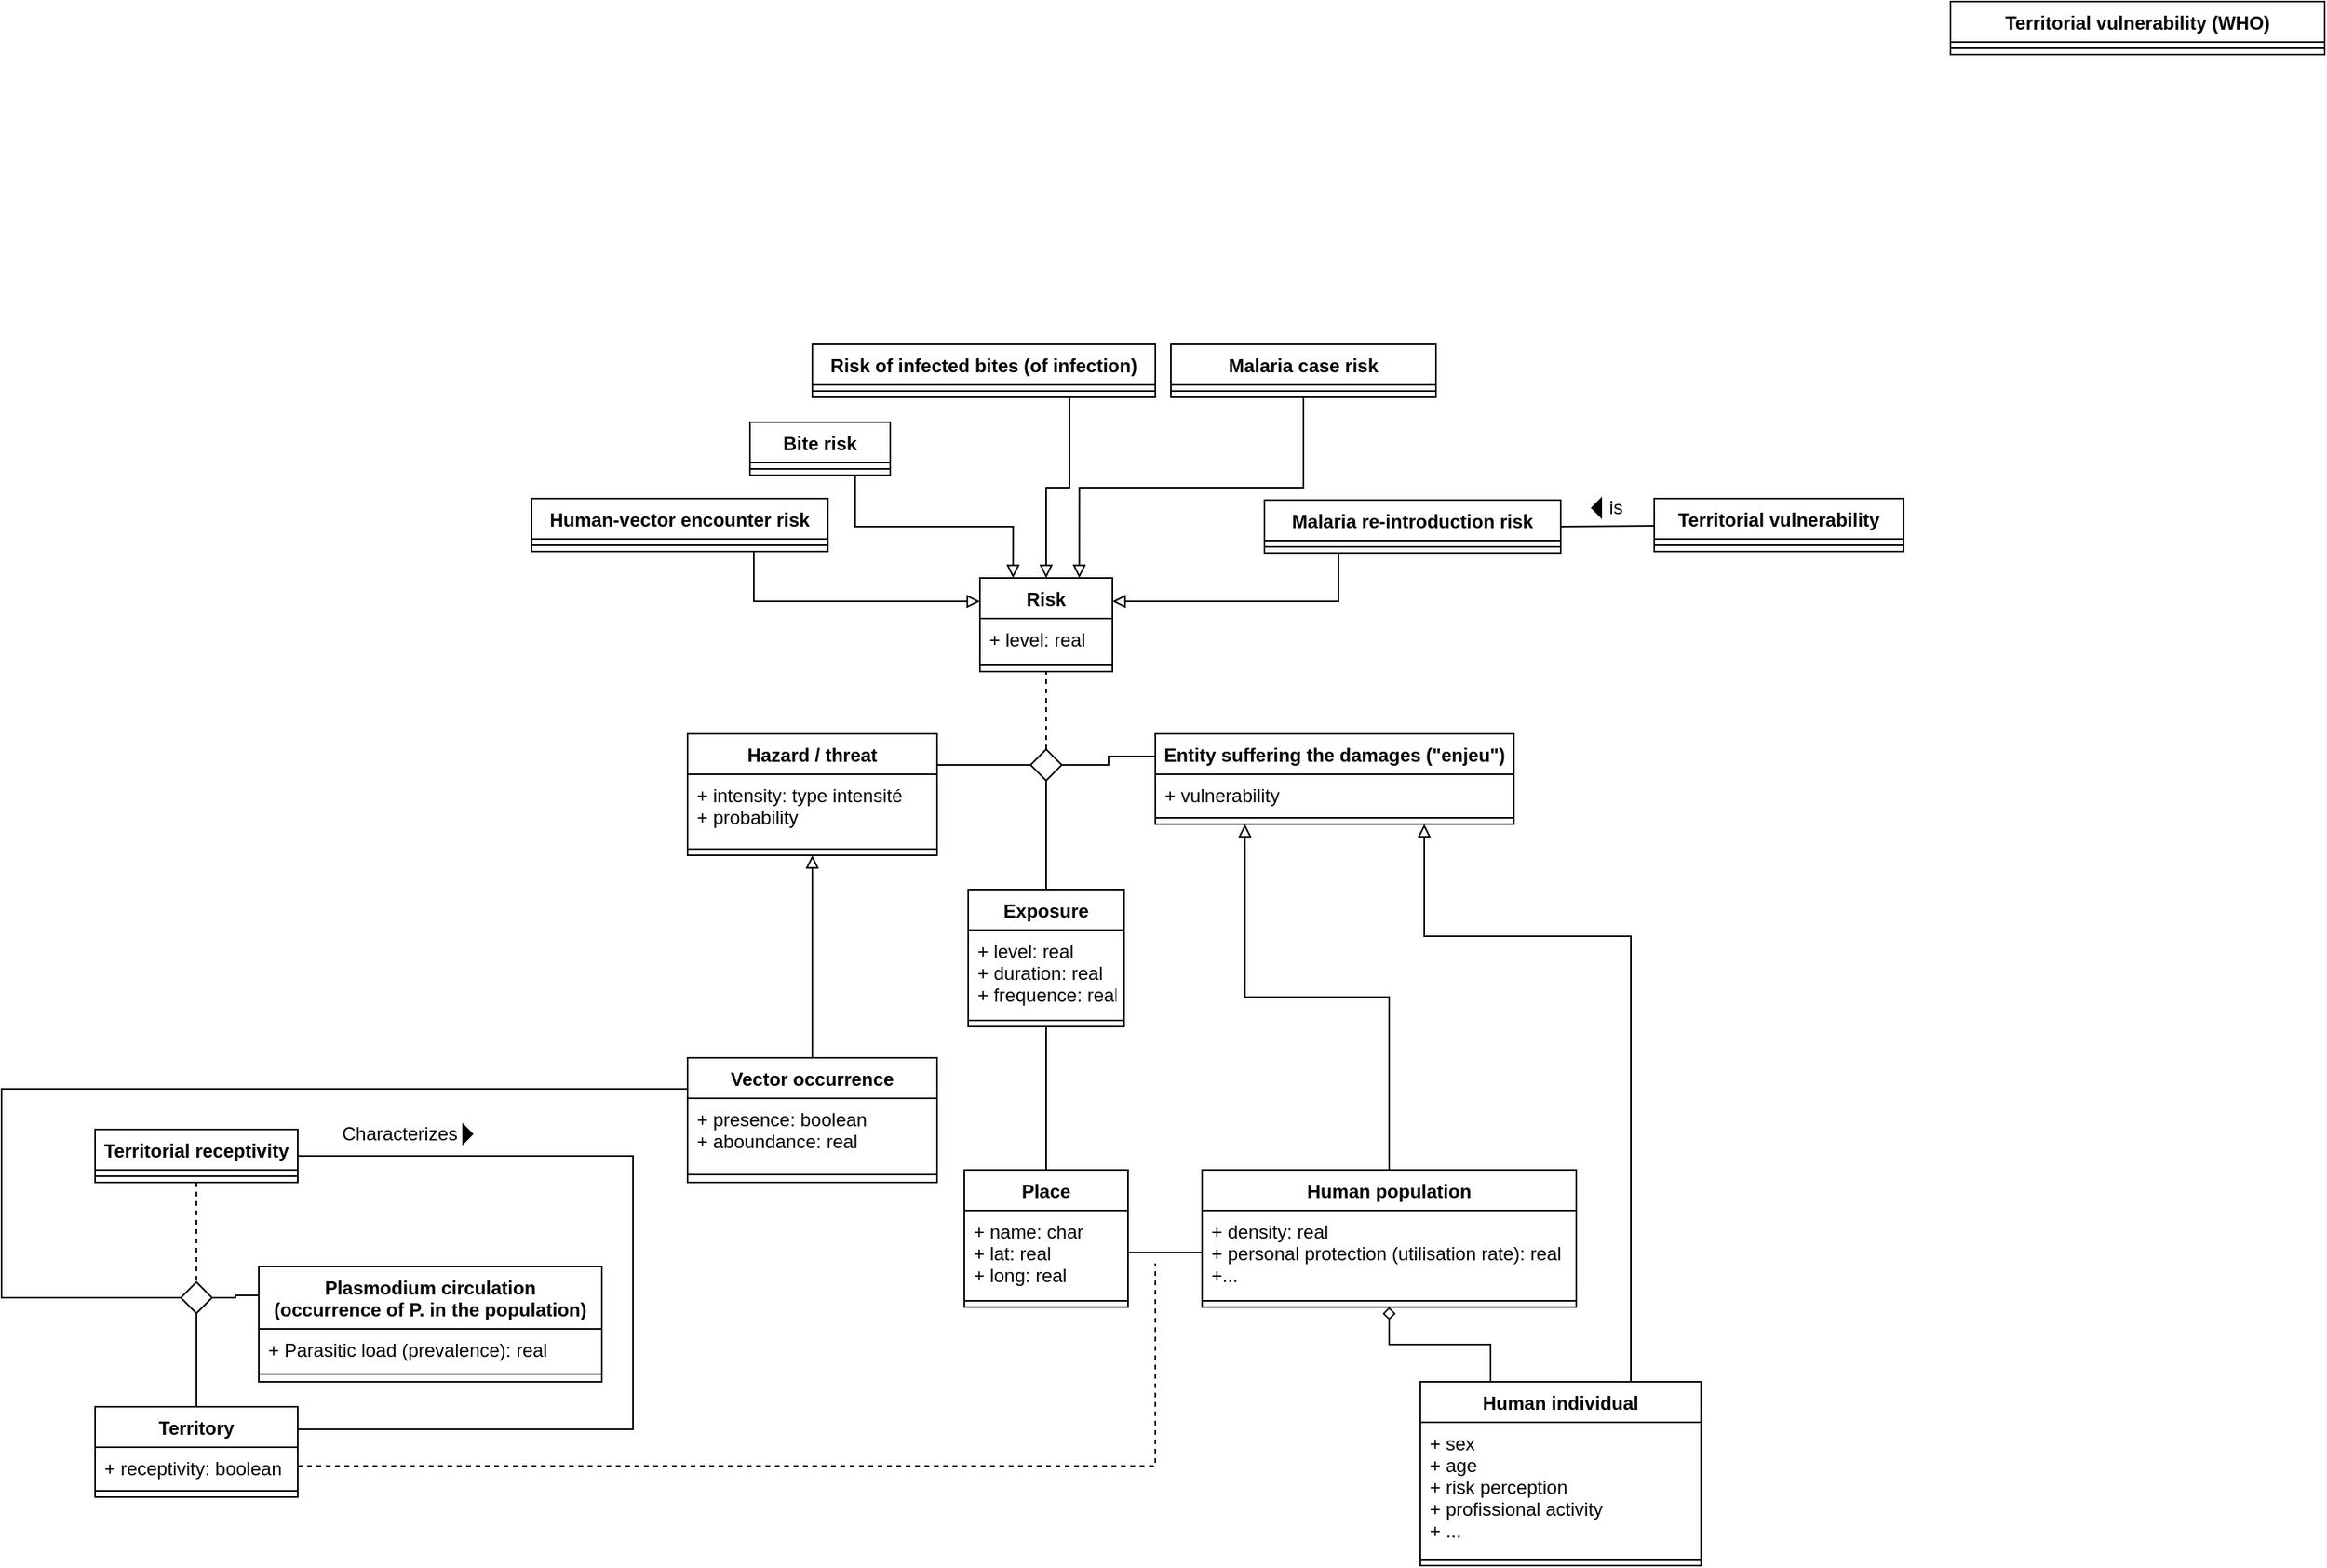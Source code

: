 <mxfile version="20.3.7" type="github">
  <diagram id="4jMAq7Epy0fZq3VpoCym" name="Page-1">
    <mxGraphModel dx="2182" dy="1946" grid="1" gridSize="10" guides="1" tooltips="1" connect="1" arrows="1" fold="1" page="1" pageScale="1" pageWidth="827" pageHeight="1169" math="0" shadow="0">
      <root>
        <mxCell id="0" />
        <mxCell id="1" parent="0" />
        <mxCell id="VpQbNV9sELUUHLruqdH7-1" value="Exposure" style="swimlane;fontStyle=1;align=center;verticalAlign=top;childLayout=stackLayout;horizontal=1;startSize=26;horizontalStack=0;resizeParent=1;resizeParentMax=0;resizeLast=0;collapsible=1;marginBottom=0;" vertex="1" parent="1">
          <mxGeometry x="340" y="450" width="100" height="88" as="geometry">
            <mxRectangle x="600" y="310" width="90" height="26" as="alternateBounds" />
          </mxGeometry>
        </mxCell>
        <mxCell id="VpQbNV9sELUUHLruqdH7-2" value="+ level: real&#xa;+ duration: real&#xa;+ frequence: real" style="text;strokeColor=none;fillColor=none;align=left;verticalAlign=top;spacingLeft=4;spacingRight=4;overflow=hidden;rotatable=0;points=[[0,0.5],[1,0.5]];portConstraint=eastwest;" vertex="1" parent="VpQbNV9sELUUHLruqdH7-1">
          <mxGeometry y="26" width="100" height="54" as="geometry" />
        </mxCell>
        <mxCell id="VpQbNV9sELUUHLruqdH7-3" value="" style="line;strokeWidth=1;fillColor=none;align=left;verticalAlign=middle;spacingTop=-1;spacingLeft=3;spacingRight=3;rotatable=0;labelPosition=right;points=[];portConstraint=eastwest;" vertex="1" parent="VpQbNV9sELUUHLruqdH7-1">
          <mxGeometry y="80" width="100" height="8" as="geometry" />
        </mxCell>
        <mxCell id="VpQbNV9sELUUHLruqdH7-6" value="Hazard / threat" style="swimlane;fontStyle=1;align=center;verticalAlign=top;childLayout=stackLayout;horizontal=1;startSize=26;horizontalStack=0;resizeParent=1;resizeParentMax=0;resizeLast=0;collapsible=1;marginBottom=0;" vertex="1" parent="1">
          <mxGeometry x="160" y="350" width="160" height="78" as="geometry" />
        </mxCell>
        <mxCell id="VpQbNV9sELUUHLruqdH7-7" value="+ intensity: type intensité&#xa;+ probability" style="text;strokeColor=none;fillColor=none;align=left;verticalAlign=top;spacingLeft=4;spacingRight=4;overflow=hidden;rotatable=0;points=[[0,0.5],[1,0.5]];portConstraint=eastwest;" vertex="1" parent="VpQbNV9sELUUHLruqdH7-6">
          <mxGeometry y="26" width="160" height="44" as="geometry" />
        </mxCell>
        <mxCell id="VpQbNV9sELUUHLruqdH7-8" value="" style="line;strokeWidth=1;fillColor=none;align=left;verticalAlign=middle;spacingTop=-1;spacingLeft=3;spacingRight=3;rotatable=0;labelPosition=right;points=[];portConstraint=eastwest;" vertex="1" parent="VpQbNV9sELUUHLruqdH7-6">
          <mxGeometry y="70" width="160" height="8" as="geometry" />
        </mxCell>
        <mxCell id="VpQbNV9sELUUHLruqdH7-9" style="edgeStyle=orthogonalEdgeStyle;rounded=0;orthogonalLoop=1;jettySize=auto;html=1;exitX=0.5;exitY=0;exitDx=0;exitDy=0;endArrow=none;endFill=0;dashed=1;entryX=0.5;entryY=1;entryDx=0;entryDy=0;" edge="1" parent="1" source="VpQbNV9sELUUHLruqdH7-11" target="VpQbNV9sELUUHLruqdH7-14">
          <mxGeometry relative="1" as="geometry">
            <mxPoint x="390" y="280" as="targetPoint" />
          </mxGeometry>
        </mxCell>
        <mxCell id="VpQbNV9sELUUHLruqdH7-10" style="edgeStyle=elbowEdgeStyle;rounded=0;orthogonalLoop=1;jettySize=auto;html=1;exitX=1;exitY=0.5;exitDx=0;exitDy=0;entryX=0;entryY=0.25;entryDx=0;entryDy=0;endArrow=none;endFill=0;" edge="1" parent="1" source="VpQbNV9sELUUHLruqdH7-11" target="VpQbNV9sELUUHLruqdH7-72">
          <mxGeometry relative="1" as="geometry" />
        </mxCell>
        <mxCell id="VpQbNV9sELUUHLruqdH7-11" value="" style="rhombus;aspect=fixed;" vertex="1" parent="1">
          <mxGeometry x="380" y="360" width="20" height="20" as="geometry" />
        </mxCell>
        <mxCell id="VpQbNV9sELUUHLruqdH7-12" value="" style="endArrow=none;html=1;rounded=0;align=center;verticalAlign=bottom;labelBackgroundColor=none;edgeStyle=elbowEdgeStyle;" edge="1" parent="1" target="VpQbNV9sELUUHLruqdH7-11">
          <mxGeometry relative="1" as="geometry">
            <mxPoint x="320" y="370" as="sourcePoint" />
          </mxGeometry>
        </mxCell>
        <mxCell id="VpQbNV9sELUUHLruqdH7-13" value="" style="endArrow=none;html=1;rounded=0;align=center;verticalAlign=bottom;labelBackgroundColor=none;entryX=0.5;entryY=0;entryDx=0;entryDy=0;edgeStyle=elbowEdgeStyle;elbow=vertical;" edge="1" parent="1" source="VpQbNV9sELUUHLruqdH7-11" target="VpQbNV9sELUUHLruqdH7-1">
          <mxGeometry relative="1" as="geometry">
            <mxPoint x="460" y="370" as="targetPoint" />
          </mxGeometry>
        </mxCell>
        <mxCell id="VpQbNV9sELUUHLruqdH7-14" value="Risk" style="swimlane;fontStyle=1;align=center;verticalAlign=top;childLayout=stackLayout;horizontal=1;startSize=26;horizontalStack=0;resizeParent=1;resizeParentMax=0;resizeLast=0;collapsible=1;marginBottom=0;" vertex="1" parent="1">
          <mxGeometry x="347.5" y="250" width="85" height="60" as="geometry" />
        </mxCell>
        <mxCell id="VpQbNV9sELUUHLruqdH7-15" value="+ level: real" style="text;strokeColor=none;fillColor=none;align=left;verticalAlign=top;spacingLeft=4;spacingRight=4;overflow=hidden;rotatable=0;points=[[0,0.5],[1,0.5]];portConstraint=eastwest;" vertex="1" parent="VpQbNV9sELUUHLruqdH7-14">
          <mxGeometry y="26" width="85" height="26" as="geometry" />
        </mxCell>
        <mxCell id="VpQbNV9sELUUHLruqdH7-16" value="" style="line;strokeWidth=1;fillColor=none;align=left;verticalAlign=middle;spacingTop=-1;spacingLeft=3;spacingRight=3;rotatable=0;labelPosition=right;points=[];portConstraint=eastwest;" vertex="1" parent="VpQbNV9sELUUHLruqdH7-14">
          <mxGeometry y="52" width="85" height="8" as="geometry" />
        </mxCell>
        <mxCell id="VpQbNV9sELUUHLruqdH7-17" style="edgeStyle=elbowEdgeStyle;rounded=0;orthogonalLoop=1;jettySize=auto;html=1;exitX=0.5;exitY=0;exitDx=0;exitDy=0;entryX=0.5;entryY=1;entryDx=0;entryDy=0;endArrow=block;endFill=0;elbow=vertical;" edge="1" parent="1" source="VpQbNV9sELUUHLruqdH7-18" target="VpQbNV9sELUUHLruqdH7-6">
          <mxGeometry relative="1" as="geometry">
            <mxPoint x="-5" y="478" as="targetPoint" />
          </mxGeometry>
        </mxCell>
        <mxCell id="VpQbNV9sELUUHLruqdH7-18" value="Vector occurrence" style="swimlane;fontStyle=1;align=center;verticalAlign=top;childLayout=stackLayout;horizontal=1;startSize=26;horizontalStack=0;resizeParent=1;resizeParentMax=0;resizeLast=0;collapsible=1;marginBottom=0;" vertex="1" parent="1">
          <mxGeometry x="160" y="558" width="160" height="80" as="geometry" />
        </mxCell>
        <mxCell id="VpQbNV9sELUUHLruqdH7-19" value="+ presence: boolean&#xa;+ aboundance: real" style="text;strokeColor=none;fillColor=none;align=left;verticalAlign=top;spacingLeft=4;spacingRight=4;overflow=hidden;rotatable=0;points=[[0,0.5],[1,0.5]];portConstraint=eastwest;" vertex="1" parent="VpQbNV9sELUUHLruqdH7-18">
          <mxGeometry y="26" width="160" height="44" as="geometry" />
        </mxCell>
        <mxCell id="VpQbNV9sELUUHLruqdH7-20" value="" style="line;strokeWidth=1;fillColor=none;align=left;verticalAlign=middle;spacingTop=-1;spacingLeft=3;spacingRight=3;rotatable=0;labelPosition=right;points=[];portConstraint=eastwest;" vertex="1" parent="VpQbNV9sELUUHLruqdH7-18">
          <mxGeometry y="70" width="160" height="10" as="geometry" />
        </mxCell>
        <mxCell id="VpQbNV9sELUUHLruqdH7-21" style="edgeStyle=orthogonalEdgeStyle;rounded=0;orthogonalLoop=1;jettySize=auto;html=1;exitX=0.75;exitY=1;exitDx=0;exitDy=0;entryX=0;entryY=0.25;entryDx=0;entryDy=0;endArrow=block;endFill=0;" edge="1" parent="1" source="VpQbNV9sELUUHLruqdH7-22" target="VpQbNV9sELUUHLruqdH7-14">
          <mxGeometry relative="1" as="geometry" />
        </mxCell>
        <mxCell id="VpQbNV9sELUUHLruqdH7-22" value="Human-vector encounter risk" style="swimlane;fontStyle=1;align=center;verticalAlign=top;childLayout=stackLayout;horizontal=1;startSize=26;horizontalStack=0;resizeParent=1;resizeParentMax=0;resizeLast=0;collapsible=1;marginBottom=0;" vertex="1" parent="1">
          <mxGeometry x="60" y="199" width="190" height="34" as="geometry" />
        </mxCell>
        <mxCell id="VpQbNV9sELUUHLruqdH7-23" value="" style="line;strokeWidth=1;fillColor=none;align=left;verticalAlign=middle;spacingTop=-1;spacingLeft=3;spacingRight=3;rotatable=0;labelPosition=right;points=[];portConstraint=eastwest;" vertex="1" parent="VpQbNV9sELUUHLruqdH7-22">
          <mxGeometry y="26" width="190" height="8" as="geometry" />
        </mxCell>
        <mxCell id="VpQbNV9sELUUHLruqdH7-24" style="edgeStyle=orthogonalEdgeStyle;rounded=0;orthogonalLoop=1;jettySize=auto;html=1;exitX=0.75;exitY=1;exitDx=0;exitDy=0;entryX=0.25;entryY=0;entryDx=0;entryDy=0;endArrow=block;endFill=0;" edge="1" parent="1" source="VpQbNV9sELUUHLruqdH7-25" target="VpQbNV9sELUUHLruqdH7-14">
          <mxGeometry relative="1" as="geometry" />
        </mxCell>
        <mxCell id="VpQbNV9sELUUHLruqdH7-25" value="Bite risk" style="swimlane;fontStyle=1;align=center;verticalAlign=top;childLayout=stackLayout;horizontal=1;startSize=26;horizontalStack=0;resizeParent=1;resizeParentMax=0;resizeLast=0;collapsible=1;marginBottom=0;" vertex="1" parent="1">
          <mxGeometry x="200" y="150" width="90" height="34" as="geometry" />
        </mxCell>
        <mxCell id="VpQbNV9sELUUHLruqdH7-26" value="" style="line;strokeWidth=1;fillColor=none;align=left;verticalAlign=middle;spacingTop=-1;spacingLeft=3;spacingRight=3;rotatable=0;labelPosition=right;points=[];portConstraint=eastwest;" vertex="1" parent="VpQbNV9sELUUHLruqdH7-25">
          <mxGeometry y="26" width="90" height="8" as="geometry" />
        </mxCell>
        <mxCell id="VpQbNV9sELUUHLruqdH7-27" style="edgeStyle=orthogonalEdgeStyle;rounded=0;orthogonalLoop=1;jettySize=auto;html=1;exitX=0.75;exitY=1;exitDx=0;exitDy=0;entryX=0.5;entryY=0;entryDx=0;entryDy=0;endArrow=block;endFill=0;" edge="1" parent="1" source="VpQbNV9sELUUHLruqdH7-28" target="VpQbNV9sELUUHLruqdH7-14">
          <mxGeometry relative="1" as="geometry" />
        </mxCell>
        <mxCell id="VpQbNV9sELUUHLruqdH7-28" value="Risk of infected bites (of infection)" style="swimlane;fontStyle=1;align=center;verticalAlign=top;childLayout=stackLayout;horizontal=1;startSize=26;horizontalStack=0;resizeParent=1;resizeParentMax=0;resizeLast=0;collapsible=1;marginBottom=0;" vertex="1" parent="1">
          <mxGeometry x="240" y="100" width="220" height="34" as="geometry" />
        </mxCell>
        <mxCell id="VpQbNV9sELUUHLruqdH7-29" value="" style="line;strokeWidth=1;fillColor=none;align=left;verticalAlign=middle;spacingTop=-1;spacingLeft=3;spacingRight=3;rotatable=0;labelPosition=right;points=[];portConstraint=eastwest;" vertex="1" parent="VpQbNV9sELUUHLruqdH7-28">
          <mxGeometry y="26" width="220" height="8" as="geometry" />
        </mxCell>
        <mxCell id="VpQbNV9sELUUHLruqdH7-30" style="edgeStyle=orthogonalEdgeStyle;rounded=0;orthogonalLoop=1;jettySize=auto;html=1;exitX=0.5;exitY=1;exitDx=0;exitDy=0;entryX=0.75;entryY=0;entryDx=0;entryDy=0;endArrow=block;endFill=0;" edge="1" parent="1" source="VpQbNV9sELUUHLruqdH7-31" target="VpQbNV9sELUUHLruqdH7-14">
          <mxGeometry relative="1" as="geometry" />
        </mxCell>
        <mxCell id="VpQbNV9sELUUHLruqdH7-31" value="Malaria case risk" style="swimlane;fontStyle=1;align=center;verticalAlign=top;childLayout=stackLayout;horizontal=1;startSize=26;horizontalStack=0;resizeParent=1;resizeParentMax=0;resizeLast=0;collapsible=1;marginBottom=0;" vertex="1" parent="1">
          <mxGeometry x="470" y="100" width="170" height="34" as="geometry" />
        </mxCell>
        <mxCell id="VpQbNV9sELUUHLruqdH7-32" value="" style="line;strokeWidth=1;fillColor=none;align=left;verticalAlign=middle;spacingTop=-1;spacingLeft=3;spacingRight=3;rotatable=0;labelPosition=right;points=[];portConstraint=eastwest;" vertex="1" parent="VpQbNV9sELUUHLruqdH7-31">
          <mxGeometry y="26" width="170" height="8" as="geometry" />
        </mxCell>
        <mxCell id="VpQbNV9sELUUHLruqdH7-39" style="edgeStyle=orthogonalEdgeStyle;rounded=0;orthogonalLoop=1;jettySize=auto;html=1;exitX=0.25;exitY=1;exitDx=0;exitDy=0;endArrow=block;endFill=0;entryX=1;entryY=0.25;entryDx=0;entryDy=0;" edge="1" parent="1" source="VpQbNV9sELUUHLruqdH7-40" target="VpQbNV9sELUUHLruqdH7-14">
          <mxGeometry relative="1" as="geometry">
            <mxPoint x="700" y="110" as="targetPoint" />
          </mxGeometry>
        </mxCell>
        <mxCell id="VpQbNV9sELUUHLruqdH7-97" style="edgeStyle=elbowEdgeStyle;rounded=0;orthogonalLoop=1;jettySize=auto;elbow=vertical;html=1;exitX=1;exitY=0.5;exitDx=0;exitDy=0;entryX=0;entryY=0.5;entryDx=0;entryDy=0;endArrow=none;endFill=0;" edge="1" parent="1" source="VpQbNV9sELUUHLruqdH7-40" target="VpQbNV9sELUUHLruqdH7-95">
          <mxGeometry relative="1" as="geometry" />
        </mxCell>
        <mxCell id="VpQbNV9sELUUHLruqdH7-40" value="Malaria re-introduction risk" style="swimlane;fontStyle=1;align=center;verticalAlign=top;childLayout=stackLayout;horizontal=1;startSize=26;horizontalStack=0;resizeParent=1;resizeParentMax=0;resizeLast=0;collapsible=1;marginBottom=0;" vertex="1" parent="1">
          <mxGeometry x="530" y="200" width="190" height="34" as="geometry" />
        </mxCell>
        <mxCell id="VpQbNV9sELUUHLruqdH7-41" value="" style="line;strokeWidth=1;fillColor=none;align=left;verticalAlign=middle;spacingTop=-1;spacingLeft=3;spacingRight=3;rotatable=0;labelPosition=right;points=[];portConstraint=eastwest;" vertex="1" parent="VpQbNV9sELUUHLruqdH7-40">
          <mxGeometry y="26" width="190" height="8" as="geometry" />
        </mxCell>
        <mxCell id="VpQbNV9sELUUHLruqdH7-47" style="edgeStyle=elbowEdgeStyle;rounded=0;orthogonalLoop=1;jettySize=auto;html=1;exitX=0.75;exitY=0;exitDx=0;exitDy=0;endArrow=block;endFill=0;entryX=0.75;entryY=1;entryDx=0;entryDy=0;elbow=vertical;" edge="1" parent="1" source="VpQbNV9sELUUHLruqdH7-49" target="VpQbNV9sELUUHLruqdH7-72">
          <mxGeometry relative="1" as="geometry">
            <mxPoint x="1370" y="464" as="targetPoint" />
            <Array as="points">
              <mxPoint x="730" y="480" />
            </Array>
          </mxGeometry>
        </mxCell>
        <mxCell id="VpQbNV9sELUUHLruqdH7-48" style="edgeStyle=orthogonalEdgeStyle;rounded=0;orthogonalLoop=1;jettySize=auto;html=1;exitX=0.25;exitY=0;exitDx=0;exitDy=0;entryX=0.5;entryY=1;entryDx=0;entryDy=0;endArrow=diamond;endFill=0;" edge="1" parent="1" source="VpQbNV9sELUUHLruqdH7-49" target="VpQbNV9sELUUHLruqdH7-53">
          <mxGeometry relative="1" as="geometry" />
        </mxCell>
        <mxCell id="VpQbNV9sELUUHLruqdH7-49" value="Human individual" style="swimlane;fontStyle=1;align=center;verticalAlign=top;childLayout=stackLayout;horizontal=1;startSize=26;horizontalStack=0;resizeParent=1;resizeParentMax=0;resizeLast=0;collapsible=1;marginBottom=0;" vertex="1" parent="1">
          <mxGeometry x="630" y="766" width="180" height="118" as="geometry" />
        </mxCell>
        <mxCell id="VpQbNV9sELUUHLruqdH7-50" value="+ sex&#xa;+ age&#xa;+ risk perception&#xa;+ profissional activity&#xa;+ ..." style="text;strokeColor=none;fillColor=none;align=left;verticalAlign=top;spacingLeft=4;spacingRight=4;overflow=hidden;rotatable=0;points=[[0,0.5],[1,0.5]];portConstraint=eastwest;" vertex="1" parent="VpQbNV9sELUUHLruqdH7-49">
          <mxGeometry y="26" width="180" height="84" as="geometry" />
        </mxCell>
        <mxCell id="VpQbNV9sELUUHLruqdH7-51" value="" style="line;strokeWidth=1;fillColor=none;align=left;verticalAlign=middle;spacingTop=-1;spacingLeft=3;spacingRight=3;rotatable=0;labelPosition=right;points=[];portConstraint=eastwest;" vertex="1" parent="VpQbNV9sELUUHLruqdH7-49">
          <mxGeometry y="110" width="180" height="8" as="geometry" />
        </mxCell>
        <mxCell id="VpQbNV9sELUUHLruqdH7-52" style="edgeStyle=orthogonalEdgeStyle;rounded=0;orthogonalLoop=1;jettySize=auto;html=1;exitX=0.5;exitY=0;exitDx=0;exitDy=0;entryX=0.25;entryY=1;entryDx=0;entryDy=0;endArrow=block;endFill=0;" edge="1" parent="1" source="VpQbNV9sELUUHLruqdH7-53" target="VpQbNV9sELUUHLruqdH7-72">
          <mxGeometry relative="1" as="geometry">
            <mxPoint x="1310" y="464" as="targetPoint" />
          </mxGeometry>
        </mxCell>
        <mxCell id="VpQbNV9sELUUHLruqdH7-53" value="Human population" style="swimlane;fontStyle=1;align=center;verticalAlign=top;childLayout=stackLayout;horizontal=1;startSize=26;horizontalStack=0;resizeParent=1;resizeParentMax=0;resizeLast=0;collapsible=1;marginBottom=0;" vertex="1" parent="1">
          <mxGeometry x="490" y="630" width="240" height="88" as="geometry" />
        </mxCell>
        <mxCell id="VpQbNV9sELUUHLruqdH7-54" value="+ density: real&#xa;+ personal protection (utilisation rate): real&#xa;+..." style="text;strokeColor=none;fillColor=none;align=left;verticalAlign=top;spacingLeft=4;spacingRight=4;overflow=hidden;rotatable=0;points=[[0,0.5],[1,0.5]];portConstraint=eastwest;" vertex="1" parent="VpQbNV9sELUUHLruqdH7-53">
          <mxGeometry y="26" width="240" height="54" as="geometry" />
        </mxCell>
        <mxCell id="VpQbNV9sELUUHLruqdH7-55" value="" style="line;strokeWidth=1;fillColor=none;align=left;verticalAlign=middle;spacingTop=-1;spacingLeft=3;spacingRight=3;rotatable=0;labelPosition=right;points=[];portConstraint=eastwest;" vertex="1" parent="VpQbNV9sELUUHLruqdH7-53">
          <mxGeometry y="80" width="240" height="8" as="geometry" />
        </mxCell>
        <mxCell id="VpQbNV9sELUUHLruqdH7-56" value="Territorial vulnerability (WHO)" style="swimlane;fontStyle=1;align=center;verticalAlign=top;childLayout=stackLayout;horizontal=1;startSize=26;horizontalStack=0;resizeParent=1;resizeParentMax=0;resizeLast=0;collapsible=1;marginBottom=0;" vertex="1" parent="1">
          <mxGeometry x="970" y="-120" width="240" height="34" as="geometry" />
        </mxCell>
        <mxCell id="VpQbNV9sELUUHLruqdH7-57" value="" style="line;strokeWidth=1;fillColor=none;align=left;verticalAlign=middle;spacingTop=-1;spacingLeft=3;spacingRight=3;rotatable=0;labelPosition=right;points=[];portConstraint=eastwest;" vertex="1" parent="VpQbNV9sELUUHLruqdH7-56">
          <mxGeometry y="26" width="240" height="8" as="geometry" />
        </mxCell>
        <mxCell id="VpQbNV9sELUUHLruqdH7-71" style="edgeStyle=elbowEdgeStyle;rounded=0;orthogonalLoop=1;jettySize=auto;html=1;exitX=1;exitY=0.5;exitDx=0;exitDy=0;endArrow=none;endFill=0;dashed=1;" edge="1" parent="1" source="VpQbNV9sELUUHLruqdH7-80">
          <mxGeometry relative="1" as="geometry">
            <mxPoint x="460" y="690" as="targetPoint" />
            <mxPoint x="7" y="638" as="sourcePoint" />
            <Array as="points">
              <mxPoint x="460" y="750" />
            </Array>
          </mxGeometry>
        </mxCell>
        <mxCell id="VpQbNV9sELUUHLruqdH7-65" style="edgeStyle=orthogonalEdgeStyle;rounded=0;orthogonalLoop=1;jettySize=auto;html=1;entryX=0.5;entryY=1;entryDx=0;entryDy=0;endArrow=none;endFill=0;" edge="1" parent="1" source="VpQbNV9sELUUHLruqdH7-66" target="VpQbNV9sELUUHLruqdH7-1">
          <mxGeometry relative="1" as="geometry">
            <mxPoint x="110" y="540" as="targetPoint" />
          </mxGeometry>
        </mxCell>
        <mxCell id="VpQbNV9sELUUHLruqdH7-70" style="edgeStyle=elbowEdgeStyle;rounded=0;orthogonalLoop=1;jettySize=auto;html=1;exitX=1;exitY=0.5;exitDx=0;exitDy=0;endArrow=none;endFill=0;entryX=0;entryY=0.5;entryDx=0;entryDy=0;" edge="1" parent="1" source="VpQbNV9sELUUHLruqdH7-67" target="VpQbNV9sELUUHLruqdH7-54">
          <mxGeometry relative="1" as="geometry">
            <mxPoint x="480" y="783" as="targetPoint" />
          </mxGeometry>
        </mxCell>
        <mxCell id="VpQbNV9sELUUHLruqdH7-66" value="Place" style="swimlane;fontStyle=1;align=center;verticalAlign=top;childLayout=stackLayout;horizontal=1;startSize=26;horizontalStack=0;resizeParent=1;resizeParentMax=0;resizeLast=0;collapsible=1;marginBottom=0;" vertex="1" parent="1">
          <mxGeometry x="337.5" y="630" width="105" height="88" as="geometry">
            <mxRectangle x="600" y="310" width="90" height="26" as="alternateBounds" />
          </mxGeometry>
        </mxCell>
        <mxCell id="VpQbNV9sELUUHLruqdH7-67" value="+ name: char&#xa;+ lat: real&#xa;+ long: real" style="text;strokeColor=none;fillColor=none;align=left;verticalAlign=top;spacingLeft=4;spacingRight=4;overflow=hidden;rotatable=0;points=[[0,0.5],[1,0.5]];portConstraint=eastwest;" vertex="1" parent="VpQbNV9sELUUHLruqdH7-66">
          <mxGeometry y="26" width="105" height="54" as="geometry" />
        </mxCell>
        <mxCell id="VpQbNV9sELUUHLruqdH7-68" value="" style="line;strokeWidth=1;fillColor=none;align=left;verticalAlign=middle;spacingTop=-1;spacingLeft=3;spacingRight=3;rotatable=0;labelPosition=right;points=[];portConstraint=eastwest;" vertex="1" parent="VpQbNV9sELUUHLruqdH7-66">
          <mxGeometry y="80" width="105" height="8" as="geometry" />
        </mxCell>
        <mxCell id="VpQbNV9sELUUHLruqdH7-72" value="Entity suffering the damages (&quot;enjeu&quot;)" style="swimlane;fontStyle=1;align=center;verticalAlign=top;childLayout=stackLayout;horizontal=1;startSize=26;horizontalStack=0;resizeParent=1;resizeParentMax=0;resizeLast=0;collapsible=1;marginBottom=0;" vertex="1" parent="1">
          <mxGeometry x="460" y="350" width="230" height="58" as="geometry" />
        </mxCell>
        <mxCell id="VpQbNV9sELUUHLruqdH7-73" value="+ vulnerability" style="text;strokeColor=none;fillColor=none;align=left;verticalAlign=top;spacingLeft=4;spacingRight=4;overflow=hidden;rotatable=0;points=[[0,0.5],[1,0.5]];portConstraint=eastwest;" vertex="1" parent="VpQbNV9sELUUHLruqdH7-72">
          <mxGeometry y="26" width="230" height="24" as="geometry" />
        </mxCell>
        <mxCell id="VpQbNV9sELUUHLruqdH7-74" value="" style="line;strokeWidth=1;fillColor=none;align=left;verticalAlign=middle;spacingTop=-1;spacingLeft=3;spacingRight=3;rotatable=0;labelPosition=right;points=[];portConstraint=eastwest;" vertex="1" parent="VpQbNV9sELUUHLruqdH7-72">
          <mxGeometry y="50" width="230" height="8" as="geometry" />
        </mxCell>
        <mxCell id="VpQbNV9sELUUHLruqdH7-91" style="edgeStyle=elbowEdgeStyle;rounded=0;orthogonalLoop=1;jettySize=auto;html=1;exitX=0;exitY=0.25;exitDx=0;exitDy=0;entryX=1;entryY=0.5;entryDx=0;entryDy=0;endArrow=none;endFill=0;" edge="1" parent="1" source="VpQbNV9sELUUHLruqdH7-75" target="VpQbNV9sELUUHLruqdH7-89">
          <mxGeometry relative="1" as="geometry" />
        </mxCell>
        <mxCell id="VpQbNV9sELUUHLruqdH7-75" value="Plasmodium circulation&#xa;(occurrence of P. in the population)" style="swimlane;fontStyle=1;align=center;verticalAlign=top;childLayout=stackLayout;horizontal=1;startSize=40;horizontalStack=0;resizeParent=1;resizeParentMax=0;resizeLast=0;collapsible=1;marginBottom=0;" vertex="1" parent="1">
          <mxGeometry x="-115" y="692" width="220" height="74" as="geometry" />
        </mxCell>
        <mxCell id="VpQbNV9sELUUHLruqdH7-76" value="+ Parasitic load (prevalence): real" style="text;strokeColor=none;fillColor=none;align=left;verticalAlign=top;spacingLeft=4;spacingRight=4;overflow=hidden;rotatable=0;points=[[0,0.5],[1,0.5]];portConstraint=eastwest;" vertex="1" parent="VpQbNV9sELUUHLruqdH7-75">
          <mxGeometry y="40" width="220" height="24" as="geometry" />
        </mxCell>
        <mxCell id="VpQbNV9sELUUHLruqdH7-77" value="" style="line;strokeWidth=1;fillColor=none;align=left;verticalAlign=middle;spacingTop=-1;spacingLeft=3;spacingRight=3;rotatable=0;labelPosition=right;points=[];portConstraint=eastwest;" vertex="1" parent="VpQbNV9sELUUHLruqdH7-75">
          <mxGeometry y="64" width="220" height="10" as="geometry" />
        </mxCell>
        <mxCell id="VpQbNV9sELUUHLruqdH7-79" value="Territory" style="swimlane;fontStyle=1;align=center;verticalAlign=top;childLayout=stackLayout;horizontal=1;startSize=26;horizontalStack=0;resizeParent=1;resizeParentMax=0;resizeLast=0;collapsible=1;marginBottom=0;" vertex="1" parent="1">
          <mxGeometry x="-220" y="782" width="130" height="58" as="geometry">
            <mxRectangle x="600" y="310" width="90" height="26" as="alternateBounds" />
          </mxGeometry>
        </mxCell>
        <mxCell id="VpQbNV9sELUUHLruqdH7-80" value="+ receptivity: boolean" style="text;strokeColor=none;fillColor=none;align=left;verticalAlign=top;spacingLeft=4;spacingRight=4;overflow=hidden;rotatable=0;points=[[0,0.5],[1,0.5]];portConstraint=eastwest;" vertex="1" parent="VpQbNV9sELUUHLruqdH7-79">
          <mxGeometry y="26" width="130" height="24" as="geometry" />
        </mxCell>
        <mxCell id="VpQbNV9sELUUHLruqdH7-81" value="" style="line;strokeWidth=1;fillColor=none;align=left;verticalAlign=middle;spacingTop=-1;spacingLeft=3;spacingRight=3;rotatable=0;labelPosition=right;points=[];portConstraint=eastwest;" vertex="1" parent="VpQbNV9sELUUHLruqdH7-79">
          <mxGeometry y="50" width="130" height="8" as="geometry" />
        </mxCell>
        <mxCell id="VpQbNV9sELUUHLruqdH7-86" style="edgeStyle=elbowEdgeStyle;rounded=0;orthogonalLoop=1;jettySize=auto;html=1;exitX=0.5;exitY=1;exitDx=0;exitDy=0;entryX=0.5;entryY=0;entryDx=0;entryDy=0;endArrow=none;endFill=0;elbow=vertical;" edge="1" parent="1" source="VpQbNV9sELUUHLruqdH7-89" target="VpQbNV9sELUUHLruqdH7-79">
          <mxGeometry relative="1" as="geometry" />
        </mxCell>
        <mxCell id="VpQbNV9sELUUHLruqdH7-90" style="edgeStyle=elbowEdgeStyle;rounded=0;orthogonalLoop=1;jettySize=auto;html=1;exitX=0.5;exitY=1;exitDx=0;exitDy=0;entryX=0.5;entryY=1;entryDx=0;entryDy=0;endArrow=none;endFill=0;elbow=vertical;dashed=1;" edge="1" parent="1" source="VpQbNV9sELUUHLruqdH7-82" target="VpQbNV9sELUUHLruqdH7-89">
          <mxGeometry relative="1" as="geometry" />
        </mxCell>
        <mxCell id="VpQbNV9sELUUHLruqdH7-93" style="edgeStyle=elbowEdgeStyle;rounded=0;orthogonalLoop=1;jettySize=auto;elbow=vertical;html=1;exitX=1;exitY=0.5;exitDx=0;exitDy=0;entryX=1;entryY=0.25;entryDx=0;entryDy=0;endArrow=none;endFill=0;" edge="1" parent="1" source="VpQbNV9sELUUHLruqdH7-82" target="VpQbNV9sELUUHLruqdH7-79">
          <mxGeometry relative="1" as="geometry">
            <Array as="points">
              <mxPoint x="125" y="672" />
              <mxPoint x="65" y="572" />
            </Array>
          </mxGeometry>
        </mxCell>
        <mxCell id="VpQbNV9sELUUHLruqdH7-82" value="Territorial receptivity" style="swimlane;fontStyle=1;align=center;verticalAlign=top;childLayout=stackLayout;horizontal=1;startSize=26;horizontalStack=0;resizeParent=1;resizeParentMax=0;resizeLast=0;collapsible=1;marginBottom=0;" vertex="1" parent="1">
          <mxGeometry x="-220" y="604" width="130" height="34" as="geometry">
            <mxRectangle x="600" y="310" width="90" height="26" as="alternateBounds" />
          </mxGeometry>
        </mxCell>
        <mxCell id="VpQbNV9sELUUHLruqdH7-84" value="" style="line;strokeWidth=1;fillColor=none;align=left;verticalAlign=middle;spacingTop=-1;spacingLeft=3;spacingRight=3;rotatable=0;labelPosition=right;points=[];portConstraint=eastwest;" vertex="1" parent="VpQbNV9sELUUHLruqdH7-82">
          <mxGeometry y="26" width="130" height="8" as="geometry" />
        </mxCell>
        <mxCell id="VpQbNV9sELUUHLruqdH7-87" value="Characterizes" style="text;html=1;align=center;verticalAlign=middle;resizable=0;points=[];autosize=1;strokeColor=none;fillColor=none;" vertex="1" parent="1">
          <mxGeometry x="-75" y="592" width="100" height="30" as="geometry" />
        </mxCell>
        <mxCell id="VpQbNV9sELUUHLruqdH7-88" value="" style="triangle;aspect=fixed;fillColor=#000000;" vertex="1" parent="1">
          <mxGeometry x="16" y="601" width="6" height="12" as="geometry" />
        </mxCell>
        <mxCell id="VpQbNV9sELUUHLruqdH7-92" style="edgeStyle=elbowEdgeStyle;rounded=0;orthogonalLoop=1;jettySize=auto;html=1;exitX=0;exitY=0.5;exitDx=0;exitDy=0;entryX=0;entryY=0.25;entryDx=0;entryDy=0;endArrow=none;endFill=0;" edge="1" parent="1" source="VpQbNV9sELUUHLruqdH7-89" target="VpQbNV9sELUUHLruqdH7-18">
          <mxGeometry relative="1" as="geometry">
            <Array as="points">
              <mxPoint x="-280" y="652" />
            </Array>
          </mxGeometry>
        </mxCell>
        <mxCell id="VpQbNV9sELUUHLruqdH7-89" value="" style="rhombus;aspect=fixed;" vertex="1" parent="1">
          <mxGeometry x="-165" y="702" width="20" height="20" as="geometry" />
        </mxCell>
        <mxCell id="VpQbNV9sELUUHLruqdH7-95" value="Territorial vulnerability" style="swimlane;fontStyle=1;align=center;verticalAlign=top;childLayout=stackLayout;horizontal=1;startSize=26;horizontalStack=0;resizeParent=1;resizeParentMax=0;resizeLast=0;collapsible=1;marginBottom=0;" vertex="1" parent="1">
          <mxGeometry x="780" y="199" width="160" height="34" as="geometry" />
        </mxCell>
        <mxCell id="VpQbNV9sELUUHLruqdH7-96" value="" style="line;strokeWidth=1;fillColor=none;align=left;verticalAlign=middle;spacingTop=-1;spacingLeft=3;spacingRight=3;rotatable=0;labelPosition=right;points=[];portConstraint=eastwest;" vertex="1" parent="VpQbNV9sELUUHLruqdH7-95">
          <mxGeometry y="26" width="160" height="8" as="geometry" />
        </mxCell>
        <mxCell id="VpQbNV9sELUUHLruqdH7-98" value="is" style="text;html=1;align=center;verticalAlign=middle;resizable=0;points=[];autosize=1;strokeColor=none;fillColor=none;" vertex="1" parent="1">
          <mxGeometry x="740" y="190" width="30" height="30" as="geometry" />
        </mxCell>
        <mxCell id="VpQbNV9sELUUHLruqdH7-99" value="" style="triangle;aspect=fixed;fillColor=#000000;direction=west;" vertex="1" parent="1">
          <mxGeometry x="740" y="199" width="6" height="12" as="geometry" />
        </mxCell>
      </root>
    </mxGraphModel>
  </diagram>
</mxfile>

